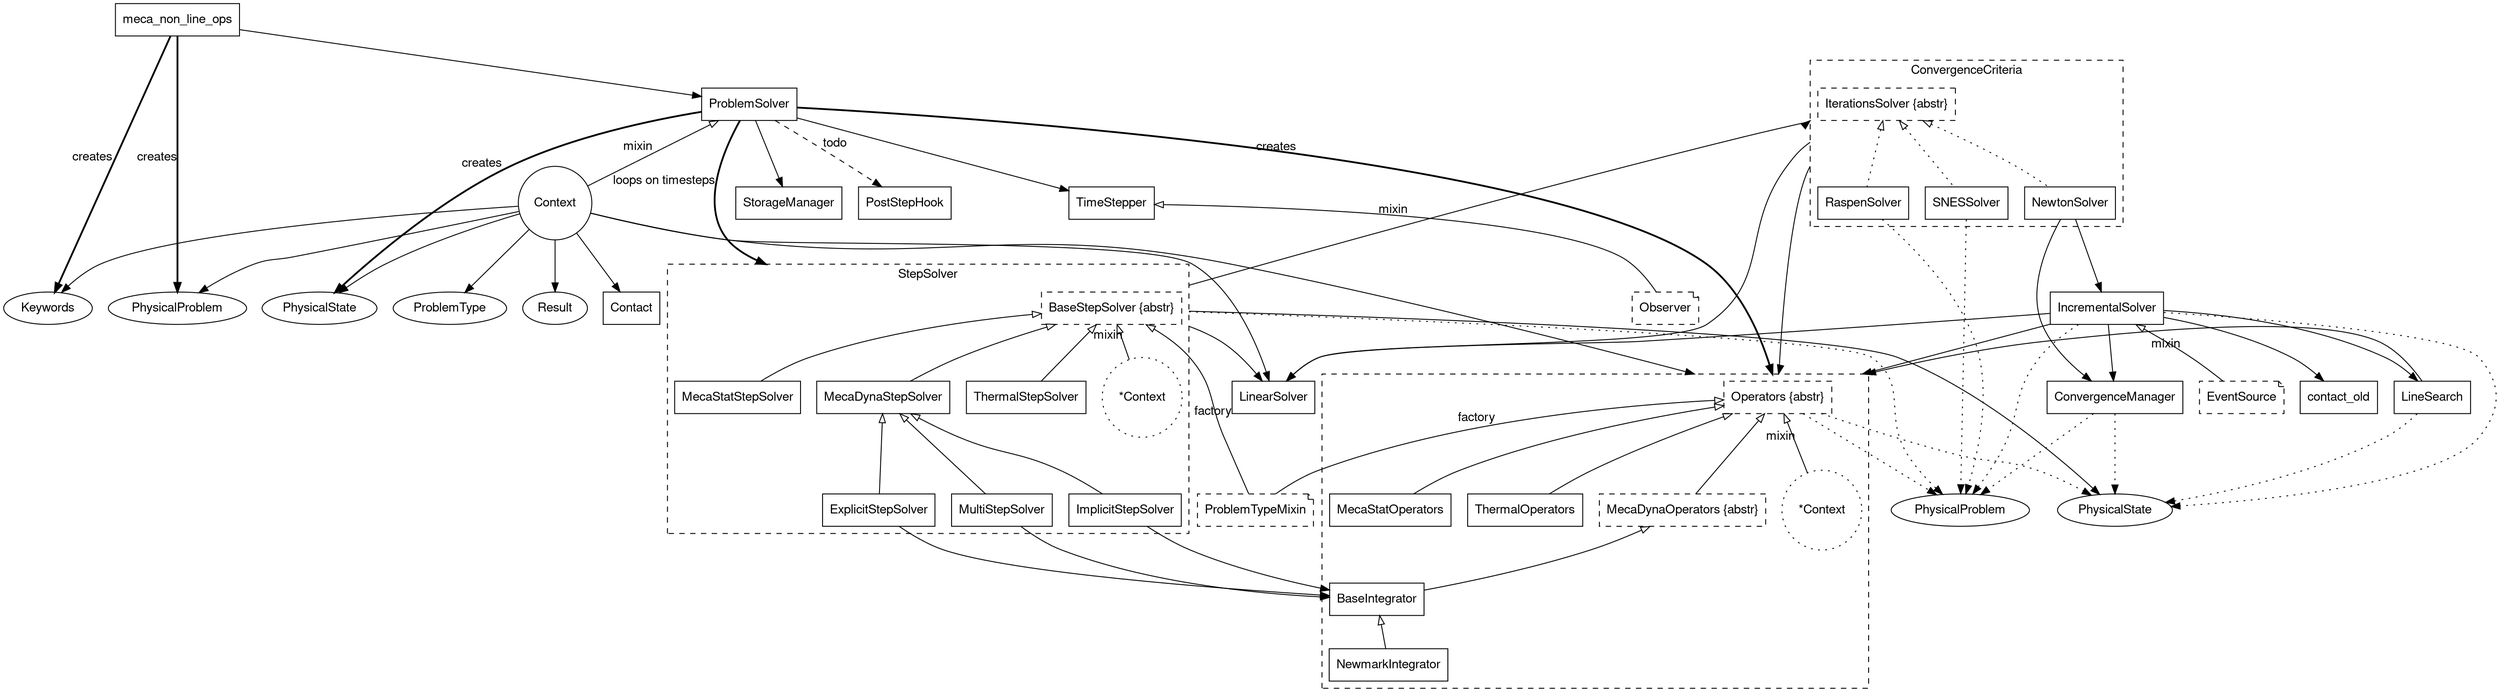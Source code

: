 digraph MNL {
    compound = "true";
    // global: circle, dotted
    // mixin: note, dashed
    // abstract: ' {abstr}', dashed
    labelloc = "t";
    fontname = "Helvetica,Arial,sans-serif";
    node [fontname = "Helvetica,Arial,sans-serif"; shape = "box";];
    edge [fontname = "Helvetica,Arial,sans-serif";];
    
    subgraph bases {
        keywords [label = "Keywords";shape = "ellipse";];
        problem [label = "PhysicalProblem";shape = "ellipse";];
        type [label = "ProblemType";shape = "ellipse";];
        state [label = "PhysicalState";shape = "ellipse";];
        result [label = "Result";shape = "ellipse";];
        contact [label = "Contact";];
        linsolv [label = "LinearSolver";];
        context [label = "Context";shape = "circle";];
        
        context -> problem;
        context -> type;
        context -> keywords;
        context -> state;
        context -> result;
        context -> operators [lhead = cluster_operators;];
        context -> contact;
        context -> linsolv;
    }
    
    problem_old [label = "PhysicalProblem";shape = "ellipse";];
    state_old [label = "PhysicalState";shape = "ellipse";];
    
    mnl [label = "meca_non_line_ops";];
    pbsolv [label = "ProblemSolver";];
    timestepper [label = "TimeStepper";];
    storage [label = "StorageManager";];
    linesearch [label = "LineSearch";];
    conv_manager [label = "ConvergenceManager";];
    hook [label = "PostStepHook";];
    incr_solv [label = "IncrementalSolver";];
    
    observ [label = "Observer";style = "dashed";shape = "note";];
    event [label = "EventSource";style = "dashed";shape = "note";];
    dispatch [label = "ProblemTypeMixin";style = "dashed";shape = "note";];
    
    subgraph cluster_operators {
        operators [label = "Operators {abstr}";style = "dashed";];
        style = "dashed";
        subgraph {
            rank = "same";
            statopers [label = "MecaStatOperators";];
            theropers [label = "ThermalOperators";];
            dynopers [label = "MecaDynaOperators {abstr}";style = "dashed";];
        }
        integr [label = BaseIntegrator;];
        newmark [label = NewmarkIntegrator;];
        context_op [label = "*Context";style = "dotted";shape = "circle";];
        
        operators -> context_op [xlabel = "mixin"; dir = "back"; arrowtail = "empty";];
        // subclasses
        operators -> statopers [dir = "back"; arrowtail = "empty";];
        operators -> dynopers [dir = "back"; arrowtail = "empty";];
        operators -> theropers [dir = "back"; arrowtail = "empty";];
        
        dynopers -> integr [dir = "back"; arrowtail = "empty";];
        integr -> newmark [dir = "back"; arrowtail = "empty";];
    }
    
    subgraph cluster_stepsolv {
        label = "StepSolver";
        style = "dashed";
        subgraph {
            rank = "same";
            mecastat [label = "MecaStatStepSolver";];
            mecadyn [label = "MecaDynaStepSolver";];
            ther [label = "ThermalStepSolver";];
        }
        stepsolv [label = "BaseStepSolver {abstr}";style = "dashed";];
        // subclasses
        stepsolv -> mecastat [dir = "back"; arrowtail = "empty";];
        stepsolv -> mecadyn [dir = "back"; arrowtail = "empty";];
        stepsolv -> ther [dir = "back"; arrowtail = "empty";];
        context_st [label = "*Context";style = "dotted";shape = "circle";];
        stepsolv -> context_st [xlabel = "mixin"; dir = "back"; arrowtail = "empty";];
        
        implicit [label = "ImplicitStepSolver";];
        explicit [label = "ExplicitStepSolver";];
        multi [label = "MultiStepSolver";];
        
        // subclasses
        mecadyn -> implicit [dir = "back"; arrowtail = "empty";];
        mecadyn -> explicit [dir = "back"; arrowtail = "empty";];
        mecadyn -> multi [dir = "back"; arrowtail = "empty";];
        
        implicit -> integr;
        explicit -> integr;
        multi -> integr;
    }
    
    subgraph cluster_iter_solv {
        label = ConvergenceCriteria;
        style = "dashed";
        
        conv_criteria [label = "IterationsSolver {abstr}";style = "dashed";];
        // [style = invis]
        newton [label = "NewtonSolver";];
        snes [label = "SNESSolver";];
        raspen [label = "RaspenSolver";];
        
        conv_criteria -> newton [dir = "back"; arrowtail = "empty"; style = "dotted";];
        conv_criteria -> snes [dir = "back"; arrowtail = "empty"; style = "dotted";];
        conv_criteria -> raspen [dir = "back"; arrowtail = "empty"; style = "dotted";];
    }
    
    mnl -> pbsolv;
    mnl -> keywords [xlabel = "creates"; style = "bold";];
    mnl -> problem [xlabel = "creates"; style = "bold";];
    
    pbsolv -> context [xlabel = "mixin"; dir = "back"; arrowtail = "empty";];
    pbsolv -> state [xlabel = "creates"; style = "bold";];
    pbsolv -> operators [xlabel = "creates"; style = "bold"; lhead = cluster_operators;];
    pbsolv -> timestepper;
    pbsolv -> storage;
    pbsolv -> stepsolv [xlabel = "loops on timesteps"; lhead = cluster_stepsolv; style = "bold";];
    pbsolv -> hook [label = "todo"; style = "dashed";];
    
    stepsolv -> problem_old [style = "dotted"; ltail = cluster_stepsolv;];
    stepsolv -> dispatch [xlabel = "factory"; dir = "back"; arrowtail = "empty";];
    
    stepsolv -> state_old [ltail = cluster_stepsolv;];
    stepsolv -> linsolv [ltail = cluster_stepsolv;];
    stepsolv -> conv_criteria [ltail = cluster_stepsolv; lhead = cluster_iter_solv;];
    
    conv_criteria -> linsolv [ltail = cluster_iter_solv;];
    conv_criteria -> operators [ltail = cluster_iter_solv; lhead = cluster_operators;];
    snes -> incr_solv [style = "invis";];
    
    newton -> incr_solv;
    newton -> conv_manager;
    incr_solv -> linesearch;
    incr_solv -> contact_old;
    incr_solv -> operators [lhead = cluster_operators;];
    incr_solv -> linsolv;
    incr_solv -> conv_manager;
    incr_solv -> event [xlabel = "mixin"; dir = "back"; arrowtail = "empty";];
    incr_solv -> problem_old [style = "dotted";];
    incr_solv -> state_old [style = "dotted";];
    // integr -> state_old[style="dotted"];
    linesearch -> state_old [style = "dotted";];
    linesearch -> operators [lhead = cluster_operators;];
    
    operators -> dispatch [xlabel = "factory"; dir = "back"; arrowtail = "empty";];
    operators -> problem_old [style = "dotted";];
    operators -> state_old [style = "dotted";];
    
    conv_manager -> problem_old [style = "dotted";];
    conv_manager -> state_old [style = "dotted";];
    snes -> problem_old [style = "dotted";];
    raspen -> problem_old [style = "dotted";];
    
    timestepper -> observ [xlabel = "mixin"; dir = "back"; arrowtail = "empty";];
    
    // placement
    timestepper -> stepsolv [style = "invis";];
}
